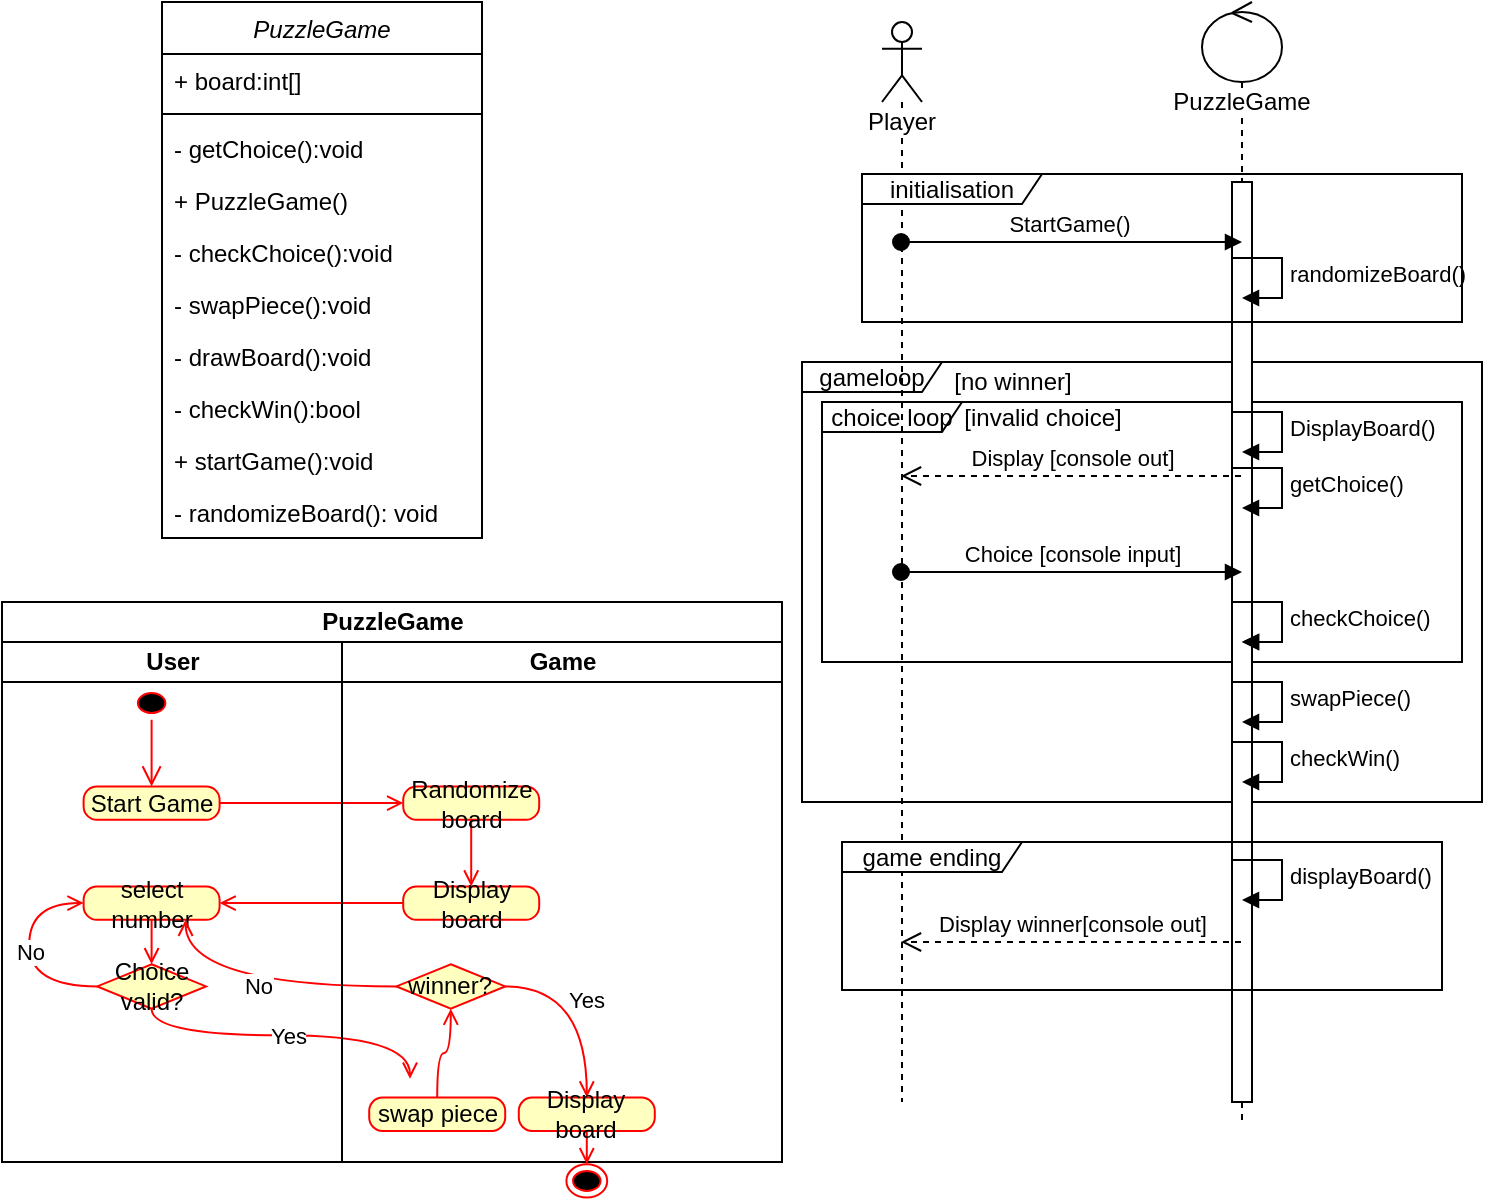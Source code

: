 <mxfile version="13.4.5" type="device"><diagram id="0JjW38_E1xpnHr6oXbvz" name="Page-1"><mxGraphModel dx="1874" dy="592" grid="1" gridSize="10" guides="1" tooltips="1" connect="1" arrows="1" fold="1" page="1" pageScale="1" pageWidth="850" pageHeight="1100" math="0" shadow="0"><root><mxCell id="0"/><mxCell id="1" parent="0"/><mxCell id="iq50R2xIAPz-FAph0I3O-53" value="gameloop" style="shape=umlFrame;whiteSpace=wrap;html=1;width=70;height=15;" parent="1" vertex="1"><mxGeometry x="270" y="190" width="340" height="220" as="geometry"/></mxCell><mxCell id="iq50R2xIAPz-FAph0I3O-57" value="choice loop" style="shape=umlFrame;whiteSpace=wrap;html=1;width=70;height=15;" parent="1" vertex="1"><mxGeometry x="280" y="210" width="320" height="130" as="geometry"/></mxCell><mxCell id="iq50R2xIAPz-FAph0I3O-1" value="Player" style="shape=umlLifeline;participant=umlActor;perimeter=lifelinePerimeter;whiteSpace=wrap;html=1;container=1;collapsible=0;recursiveResize=0;verticalAlign=top;spacingTop=36;labelBackgroundColor=#ffffff;outlineConnect=0;" parent="1" vertex="1"><mxGeometry x="310" y="20" width="20" height="540" as="geometry"/></mxCell><mxCell id="iq50R2xIAPz-FAph0I3O-2" value="PuzzleGame" style="shape=umlLifeline;participant=umlControl;perimeter=lifelinePerimeter;whiteSpace=wrap;html=1;container=1;collapsible=0;recursiveResize=0;verticalAlign=top;spacingTop=36;labelBackgroundColor=#ffffff;outlineConnect=0;" parent="1" vertex="1"><mxGeometry x="470" y="10" width="40" height="560" as="geometry"/></mxCell><mxCell id="iq50R2xIAPz-FAph0I3O-41" value="" style="html=1;points=[];perimeter=orthogonalPerimeter;" parent="iq50R2xIAPz-FAph0I3O-2" vertex="1"><mxGeometry x="15" y="90" width="10" height="460" as="geometry"/></mxCell><mxCell id="iq50R2xIAPz-FAph0I3O-45" value="randomizeBoard()" style="edgeStyle=orthogonalEdgeStyle;html=1;align=left;spacingLeft=2;endArrow=block;rounded=0;entryX=1;entryY=0;" parent="iq50R2xIAPz-FAph0I3O-2" edge="1"><mxGeometry relative="1" as="geometry"><mxPoint x="15" y="128" as="sourcePoint"/><Array as="points"><mxPoint x="40" y="128"/></Array><mxPoint x="20" y="148" as="targetPoint"/></mxGeometry></mxCell><mxCell id="iq50R2xIAPz-FAph0I3O-39" value="" style="group" parent="1" vertex="1" connectable="0"><mxGeometry x="-130" y="310" width="390" height="300" as="geometry"/></mxCell><mxCell id="iq50R2xIAPz-FAph0I3O-15" value="PuzzleGame" style="swimlane;html=1;childLayout=stackLayout;resizeParent=1;resizeParentMax=0;startSize=20;" parent="iq50R2xIAPz-FAph0I3O-39" vertex="1"><mxGeometry width="390" height="280" as="geometry"/></mxCell><mxCell id="iq50R2xIAPz-FAph0I3O-16" value="User" style="swimlane;html=1;startSize=20;" parent="iq50R2xIAPz-FAph0I3O-15" vertex="1"><mxGeometry y="20" width="170" height="260" as="geometry"/></mxCell><mxCell id="iq50R2xIAPz-FAph0I3O-17" value="" style="edgeStyle=orthogonalEdgeStyle;html=1;verticalAlign=bottom;endArrow=open;endSize=8;strokeColor=#ff0000;" parent="iq50R2xIAPz-FAph0I3O-16" source="iq50R2xIAPz-FAph0I3O-23" edge="1"><mxGeometry relative="1" as="geometry"><mxPoint x="74.8" y="72.222" as="targetPoint"/></mxGeometry></mxCell><mxCell id="iq50R2xIAPz-FAph0I3O-18" value="No" style="edgeStyle=orthogonalEdgeStyle;curved=1;rounded=0;orthogonalLoop=1;jettySize=auto;html=1;exitX=0;exitY=0.5;exitDx=0;exitDy=0;entryX=0;entryY=0.5;entryDx=0;entryDy=0;endArrow=open;endFill=0;strokeColor=#FF0000;" parent="iq50R2xIAPz-FAph0I3O-16" source="iq50R2xIAPz-FAph0I3O-19" target="iq50R2xIAPz-FAph0I3O-21" edge="1"><mxGeometry relative="1" as="geometry"><Array as="points"><mxPoint x="13.6" y="172.222"/><mxPoint x="13.6" y="130.556"/></Array></mxGeometry></mxCell><mxCell id="iq50R2xIAPz-FAph0I3O-19" value="Choice valid?" style="rhombus;whiteSpace=wrap;html=1;fillColor=#ffffc0;strokeColor=#ff0000;" parent="iq50R2xIAPz-FAph0I3O-16" vertex="1"><mxGeometry x="47.6" y="161.111" width="54.4" height="22.222" as="geometry"/></mxCell><mxCell id="iq50R2xIAPz-FAph0I3O-20" style="edgeStyle=orthogonalEdgeStyle;rounded=0;orthogonalLoop=1;jettySize=auto;html=1;exitX=0.5;exitY=1;exitDx=0;exitDy=0;entryX=0.5;entryY=0;entryDx=0;entryDy=0;endArrow=open;endFill=0;strokeColor=#FF0000;" parent="iq50R2xIAPz-FAph0I3O-16" source="iq50R2xIAPz-FAph0I3O-21" target="iq50R2xIAPz-FAph0I3O-19" edge="1"><mxGeometry relative="1" as="geometry"/></mxCell><mxCell id="iq50R2xIAPz-FAph0I3O-21" value="select number" style="rounded=1;whiteSpace=wrap;html=1;arcSize=40;fontColor=#000000;fillColor=#ffffc0;strokeColor=#ff0000;" parent="iq50R2xIAPz-FAph0I3O-16" vertex="1"><mxGeometry x="40.8" y="122.222" width="68" height="16.667" as="geometry"/></mxCell><mxCell id="iq50R2xIAPz-FAph0I3O-22" value="Start Game" style="rounded=1;whiteSpace=wrap;html=1;arcSize=40;fontColor=#000000;fillColor=#ffffc0;strokeColor=#ff0000;" parent="iq50R2xIAPz-FAph0I3O-16" vertex="1"><mxGeometry x="40.8" y="72.222" width="68" height="16.667" as="geometry"/></mxCell><mxCell id="iq50R2xIAPz-FAph0I3O-23" value="" style="ellipse;html=1;shape=startState;fillColor=#000000;strokeColor=#ff0000;" parent="iq50R2xIAPz-FAph0I3O-16" vertex="1"><mxGeometry x="64.6" y="22.222" width="20.4" height="16.667" as="geometry"/></mxCell><mxCell id="iq50R2xIAPz-FAph0I3O-24" value="" style="edgeStyle=orthogonalEdgeStyle;rounded=0;orthogonalLoop=1;jettySize=auto;html=1;endArrow=open;endFill=0;strokeColor=#FF0000;" parent="iq50R2xIAPz-FAph0I3O-15" source="iq50R2xIAPz-FAph0I3O-22" target="iq50R2xIAPz-FAph0I3O-35" edge="1"><mxGeometry relative="1" as="geometry"/></mxCell><mxCell id="iq50R2xIAPz-FAph0I3O-25" value="Yes" style="edgeStyle=orthogonalEdgeStyle;curved=1;rounded=0;orthogonalLoop=1;jettySize=auto;html=1;exitX=0.5;exitY=1;exitDx=0;exitDy=0;endArrow=open;endFill=0;strokeColor=#FF0000;" parent="iq50R2xIAPz-FAph0I3O-15" source="iq50R2xIAPz-FAph0I3O-19" edge="1"><mxGeometry relative="1" as="geometry"><mxPoint x="204.0" y="238.333" as="targetPoint"/><Array as="points"><mxPoint x="74.8" y="216.667"/><mxPoint x="204.0" y="216.667"/></Array></mxGeometry></mxCell><mxCell id="iq50R2xIAPz-FAph0I3O-26" value="No" style="edgeStyle=orthogonalEdgeStyle;curved=1;rounded=0;orthogonalLoop=1;jettySize=auto;html=1;exitX=0;exitY=0.5;exitDx=0;exitDy=0;entryX=0.75;entryY=1;entryDx=0;entryDy=0;endArrow=open;endFill=0;strokeColor=#FF0000;" parent="iq50R2xIAPz-FAph0I3O-15" source="iq50R2xIAPz-FAph0I3O-33" target="iq50R2xIAPz-FAph0I3O-21" edge="1"><mxGeometry relative="1" as="geometry"/></mxCell><mxCell id="iq50R2xIAPz-FAph0I3O-27" style="edgeStyle=orthogonalEdgeStyle;curved=1;rounded=0;orthogonalLoop=1;jettySize=auto;html=1;exitX=0;exitY=0.5;exitDx=0;exitDy=0;endArrow=open;endFill=0;strokeColor=#FF0000;" parent="iq50R2xIAPz-FAph0I3O-15" source="iq50R2xIAPz-FAph0I3O-31" target="iq50R2xIAPz-FAph0I3O-21" edge="1"><mxGeometry relative="1" as="geometry"/></mxCell><mxCell id="iq50R2xIAPz-FAph0I3O-28" value="Game" style="swimlane;html=1;startSize=20;" parent="iq50R2xIAPz-FAph0I3O-15" vertex="1"><mxGeometry x="170" y="20" width="220" height="260" as="geometry"/></mxCell><mxCell id="iq50R2xIAPz-FAph0I3O-29" style="edgeStyle=orthogonalEdgeStyle;curved=1;rounded=0;orthogonalLoop=1;jettySize=auto;html=1;exitX=0.5;exitY=0;exitDx=0;exitDy=0;entryX=0.5;entryY=1;entryDx=0;entryDy=0;endArrow=open;endFill=0;strokeColor=#FF0000;" parent="iq50R2xIAPz-FAph0I3O-28" source="iq50R2xIAPz-FAph0I3O-30" target="iq50R2xIAPz-FAph0I3O-33" edge="1"><mxGeometry relative="1" as="geometry"/></mxCell><mxCell id="iq50R2xIAPz-FAph0I3O-30" value="swap piece" style="rounded=1;whiteSpace=wrap;html=1;arcSize=40;fontColor=#000000;fillColor=#ffffc0;strokeColor=#ff0000;" parent="iq50R2xIAPz-FAph0I3O-28" vertex="1"><mxGeometry x="13.6" y="227.778" width="68" height="16.667" as="geometry"/></mxCell><mxCell id="iq50R2xIAPz-FAph0I3O-31" value="Display board" style="rounded=1;whiteSpace=wrap;html=1;arcSize=40;fontColor=#000000;fillColor=#ffffc0;strokeColor=#ff0000;" parent="iq50R2xIAPz-FAph0I3O-28" vertex="1"><mxGeometry x="30.6" y="122.222" width="68" height="16.667" as="geometry"/></mxCell><mxCell id="iq50R2xIAPz-FAph0I3O-32" value="Yes" style="edgeStyle=orthogonalEdgeStyle;curved=1;rounded=0;orthogonalLoop=1;jettySize=auto;html=1;exitX=1;exitY=0.5;exitDx=0;exitDy=0;endArrow=open;endFill=0;strokeColor=#FF0000;" parent="iq50R2xIAPz-FAph0I3O-28" source="iq50R2xIAPz-FAph0I3O-33" target="iq50R2xIAPz-FAph0I3O-38" edge="1"><mxGeometry relative="1" as="geometry"/></mxCell><mxCell id="iq50R2xIAPz-FAph0I3O-33" value="winner?" style="rhombus;whiteSpace=wrap;html=1;fillColor=#ffffc0;strokeColor=#ff0000;" parent="iq50R2xIAPz-FAph0I3O-28" vertex="1"><mxGeometry x="27.2" y="161.111" width="54.4" height="22.222" as="geometry"/></mxCell><mxCell id="iq50R2xIAPz-FAph0I3O-34" style="edgeStyle=orthogonalEdgeStyle;curved=1;rounded=0;orthogonalLoop=1;jettySize=auto;html=1;exitX=0.5;exitY=1;exitDx=0;exitDy=0;entryX=0.5;entryY=0;entryDx=0;entryDy=0;endArrow=open;endFill=0;strokeColor=#FF0000;" parent="iq50R2xIAPz-FAph0I3O-28" source="iq50R2xIAPz-FAph0I3O-35" target="iq50R2xIAPz-FAph0I3O-31" edge="1"><mxGeometry relative="1" as="geometry"/></mxCell><mxCell id="iq50R2xIAPz-FAph0I3O-35" value="Randomize board" style="rounded=1;whiteSpace=wrap;html=1;arcSize=40;fontColor=#000000;fillColor=#ffffc0;strokeColor=#ff0000;" parent="iq50R2xIAPz-FAph0I3O-28" vertex="1"><mxGeometry x="30.6" y="72.222" width="68" height="16.667" as="geometry"/></mxCell><mxCell id="iq50R2xIAPz-FAph0I3O-36" value="" style="ellipse;html=1;shape=endState;fillColor=#000000;strokeColor=#ff0000;" parent="iq50R2xIAPz-FAph0I3O-28" vertex="1"><mxGeometry x="112.2" y="261.111" width="20.4" height="16.667" as="geometry"/></mxCell><mxCell id="iq50R2xIAPz-FAph0I3O-37" style="edgeStyle=orthogonalEdgeStyle;curved=1;rounded=0;orthogonalLoop=1;jettySize=auto;html=1;exitX=0.5;exitY=1;exitDx=0;exitDy=0;entryX=0.5;entryY=0;entryDx=0;entryDy=0;endArrow=open;endFill=0;strokeColor=#FF0000;" parent="iq50R2xIAPz-FAph0I3O-28" source="iq50R2xIAPz-FAph0I3O-38" target="iq50R2xIAPz-FAph0I3O-36" edge="1"><mxGeometry relative="1" as="geometry"/></mxCell><mxCell id="iq50R2xIAPz-FAph0I3O-38" value="Display board" style="rounded=1;whiteSpace=wrap;html=1;arcSize=40;fontColor=#000000;fillColor=#ffffc0;strokeColor=#ff0000;" parent="iq50R2xIAPz-FAph0I3O-28" vertex="1"><mxGeometry x="88.4" y="227.778" width="68" height="16.667" as="geometry"/></mxCell><mxCell id="iq50R2xIAPz-FAph0I3O-4" value="PuzzleGame" style="swimlane;fontStyle=2;align=center;verticalAlign=top;childLayout=stackLayout;horizontal=1;startSize=26;horizontalStack=0;resizeParent=1;resizeLast=0;collapsible=1;marginBottom=0;rounded=0;shadow=0;strokeWidth=1;" parent="1" vertex="1"><mxGeometry x="-50" y="10" width="160" height="268" as="geometry"><mxRectangle x="230" y="140" width="160" height="26" as="alternateBounds"/></mxGeometry></mxCell><mxCell id="iq50R2xIAPz-FAph0I3O-5" value="+ board:int[]" style="text;align=left;verticalAlign=top;spacingLeft=4;spacingRight=4;overflow=hidden;rotatable=0;points=[[0,0.5],[1,0.5]];portConstraint=eastwest;" parent="iq50R2xIAPz-FAph0I3O-4" vertex="1"><mxGeometry y="26" width="160" height="26" as="geometry"/></mxCell><mxCell id="iq50R2xIAPz-FAph0I3O-6" value="" style="line;html=1;strokeWidth=1;align=left;verticalAlign=middle;spacingTop=-1;spacingLeft=3;spacingRight=3;rotatable=0;labelPosition=right;points=[];portConstraint=eastwest;" parent="iq50R2xIAPz-FAph0I3O-4" vertex="1"><mxGeometry y="52" width="160" height="8" as="geometry"/></mxCell><mxCell id="iq50R2xIAPz-FAph0I3O-7" value="- getChoice():void" style="text;align=left;verticalAlign=top;spacingLeft=4;spacingRight=4;overflow=hidden;rotatable=0;points=[[0,0.5],[1,0.5]];portConstraint=eastwest;rounded=0;shadow=0;html=0;" parent="iq50R2xIAPz-FAph0I3O-4" vertex="1"><mxGeometry y="60" width="160" height="26" as="geometry"/></mxCell><mxCell id="iq50R2xIAPz-FAph0I3O-8" value="+ PuzzleGame()" style="text;align=left;verticalAlign=top;spacingLeft=4;spacingRight=4;overflow=hidden;rotatable=0;points=[[0,0.5],[1,0.5]];portConstraint=eastwest;rounded=0;shadow=0;html=0;" parent="iq50R2xIAPz-FAph0I3O-4" vertex="1"><mxGeometry y="86" width="160" height="26" as="geometry"/></mxCell><mxCell id="iq50R2xIAPz-FAph0I3O-9" value="- checkChoice():void" style="text;align=left;verticalAlign=top;spacingLeft=4;spacingRight=4;overflow=hidden;rotatable=0;points=[[0,0.5],[1,0.5]];portConstraint=eastwest;" parent="iq50R2xIAPz-FAph0I3O-4" vertex="1"><mxGeometry y="112" width="160" height="26" as="geometry"/></mxCell><mxCell id="iq50R2xIAPz-FAph0I3O-10" value="- swapPiece():void" style="text;align=left;verticalAlign=top;spacingLeft=4;spacingRight=4;overflow=hidden;rotatable=0;points=[[0,0.5],[1,0.5]];portConstraint=eastwest;" parent="iq50R2xIAPz-FAph0I3O-4" vertex="1"><mxGeometry y="138" width="160" height="26" as="geometry"/></mxCell><mxCell id="iq50R2xIAPz-FAph0I3O-11" value="- drawBoard():void" style="text;align=left;verticalAlign=top;spacingLeft=4;spacingRight=4;overflow=hidden;rotatable=0;points=[[0,0.5],[1,0.5]];portConstraint=eastwest;" parent="iq50R2xIAPz-FAph0I3O-4" vertex="1"><mxGeometry y="164" width="160" height="26" as="geometry"/></mxCell><mxCell id="iq50R2xIAPz-FAph0I3O-12" value="- checkWin():bool" style="text;align=left;verticalAlign=top;spacingLeft=4;spacingRight=4;overflow=hidden;rotatable=0;points=[[0,0.5],[1,0.5]];portConstraint=eastwest;" parent="iq50R2xIAPz-FAph0I3O-4" vertex="1"><mxGeometry y="190" width="160" height="26" as="geometry"/></mxCell><mxCell id="iq50R2xIAPz-FAph0I3O-13" value="+ startGame():void" style="text;align=left;verticalAlign=top;spacingLeft=4;spacingRight=4;overflow=hidden;rotatable=0;points=[[0,0.5],[1,0.5]];portConstraint=eastwest;" parent="iq50R2xIAPz-FAph0I3O-4" vertex="1"><mxGeometry y="216" width="160" height="26" as="geometry"/></mxCell><mxCell id="iq50R2xIAPz-FAph0I3O-14" value="- randomizeBoard(): void" style="text;align=left;verticalAlign=top;spacingLeft=4;spacingRight=4;overflow=hidden;rotatable=0;points=[[0,0.5],[1,0.5]];portConstraint=eastwest;" parent="iq50R2xIAPz-FAph0I3O-4" vertex="1"><mxGeometry y="242" width="160" height="26" as="geometry"/></mxCell><mxCell id="iq50R2xIAPz-FAph0I3O-42" value="StartGame()&amp;nbsp;" style="html=1;verticalAlign=bottom;startArrow=oval;startFill=1;endArrow=block;startSize=8;" parent="1" edge="1"><mxGeometry width="60" relative="1" as="geometry"><mxPoint x="319.5" y="130" as="sourcePoint"/><mxPoint x="490" y="130" as="targetPoint"/></mxGeometry></mxCell><mxCell id="iq50R2xIAPz-FAph0I3O-48" value="DisplayBoard()" style="edgeStyle=orthogonalEdgeStyle;html=1;align=left;spacingLeft=2;endArrow=block;rounded=0;entryX=1;entryY=0;" parent="1" edge="1"><mxGeometry relative="1" as="geometry"><mxPoint x="485" y="215" as="sourcePoint"/><Array as="points"><mxPoint x="510" y="215"/></Array><mxPoint x="490" y="235" as="targetPoint"/></mxGeometry></mxCell><mxCell id="iq50R2xIAPz-FAph0I3O-49" value="Display [console out]" style="html=1;verticalAlign=bottom;endArrow=open;dashed=1;endSize=8;" parent="1" edge="1"><mxGeometry relative="1" as="geometry"><mxPoint x="489.5" y="247" as="sourcePoint"/><mxPoint x="319.5" y="247" as="targetPoint"/></mxGeometry></mxCell><mxCell id="iq50R2xIAPz-FAph0I3O-50" value="getChoice()" style="edgeStyle=orthogonalEdgeStyle;html=1;align=left;spacingLeft=2;endArrow=block;rounded=0;entryX=1;entryY=0;" parent="1" edge="1"><mxGeometry relative="1" as="geometry"><mxPoint x="485" y="243" as="sourcePoint"/><Array as="points"><mxPoint x="510" y="243"/></Array><mxPoint x="490" y="263" as="targetPoint"/></mxGeometry></mxCell><mxCell id="iq50R2xIAPz-FAph0I3O-51" value="Choice [console input]" style="html=1;verticalAlign=bottom;startArrow=oval;startFill=1;endArrow=block;startSize=8;" parent="1" edge="1"><mxGeometry width="60" relative="1" as="geometry"><mxPoint x="319.5" y="295" as="sourcePoint"/><mxPoint x="490" y="295" as="targetPoint"/></mxGeometry></mxCell><mxCell id="iq50R2xIAPz-FAph0I3O-52" value="initialisation" style="shape=umlFrame;whiteSpace=wrap;html=1;width=90;height=15;" parent="1" vertex="1"><mxGeometry x="300" y="96" width="300" height="74" as="geometry"/></mxCell><mxCell id="iq50R2xIAPz-FAph0I3O-54" value="[no winner]" style="text;html=1;align=center;verticalAlign=middle;resizable=0;points=[];autosize=1;" parent="1" vertex="1"><mxGeometry x="340" y="190" width="70" height="20" as="geometry"/></mxCell><mxCell id="iq50R2xIAPz-FAph0I3O-56" value="checkChoice()" style="edgeStyle=orthogonalEdgeStyle;html=1;align=left;spacingLeft=2;endArrow=block;rounded=0;entryX=1;entryY=0;" parent="1" edge="1"><mxGeometry relative="1" as="geometry"><mxPoint x="485" y="310" as="sourcePoint"/><Array as="points"><mxPoint x="510" y="310"/></Array><mxPoint x="490" y="330" as="targetPoint"/></mxGeometry></mxCell><mxCell id="iq50R2xIAPz-FAph0I3O-58" value="[invalid choice]" style="text;html=1;align=center;verticalAlign=middle;resizable=0;points=[];autosize=1;" parent="1" vertex="1"><mxGeometry x="345" y="208" width="90" height="20" as="geometry"/></mxCell><mxCell id="5D_HO_nWbADzRUvk6Xqu-1" value="checkChoice()" style="edgeStyle=orthogonalEdgeStyle;html=1;align=left;spacingLeft=2;endArrow=block;rounded=0;entryX=1;entryY=0;" parent="1" edge="1"><mxGeometry relative="1" as="geometry"><mxPoint x="485" y="310" as="sourcePoint"/><Array as="points"><mxPoint x="510" y="310"/><mxPoint x="510" y="330"/></Array><mxPoint x="490" y="330" as="targetPoint"/></mxGeometry></mxCell><mxCell id="5D_HO_nWbADzRUvk6Xqu-2" value="swapPiece()" style="edgeStyle=orthogonalEdgeStyle;html=1;align=left;spacingLeft=2;endArrow=block;rounded=0;entryX=1;entryY=0;" parent="1" edge="1"><mxGeometry relative="1" as="geometry"><mxPoint x="485" y="350" as="sourcePoint"/><Array as="points"><mxPoint x="510" y="350"/><mxPoint x="510" y="370"/></Array><mxPoint x="490" y="370" as="targetPoint"/></mxGeometry></mxCell><mxCell id="5D_HO_nWbADzRUvk6Xqu-3" value="checkWin()" style="edgeStyle=orthogonalEdgeStyle;html=1;align=left;spacingLeft=2;endArrow=block;rounded=0;entryX=1;entryY=0;" parent="1" edge="1"><mxGeometry x="-0.231" y="-8" relative="1" as="geometry"><mxPoint x="485" y="380" as="sourcePoint"/><Array as="points"><mxPoint x="510" y="380"/><mxPoint x="510" y="400"/></Array><mxPoint x="490" y="400" as="targetPoint"/><mxPoint x="8" y="8" as="offset"/></mxGeometry></mxCell><mxCell id="5D_HO_nWbADzRUvk6Xqu-5" value="game ending" style="shape=umlFrame;whiteSpace=wrap;html=1;width=90;height=15;" parent="1" vertex="1"><mxGeometry x="290" y="430" width="300" height="74" as="geometry"/></mxCell><mxCell id="5D_HO_nWbADzRUvk6Xqu-6" value="displayBoard()" style="edgeStyle=orthogonalEdgeStyle;html=1;align=left;spacingLeft=2;endArrow=block;rounded=0;entryX=1;entryY=0;" parent="1" edge="1"><mxGeometry x="-0.231" y="-8" relative="1" as="geometry"><mxPoint x="485" y="439" as="sourcePoint"/><Array as="points"><mxPoint x="510" y="439"/><mxPoint x="510" y="459"/></Array><mxPoint x="490" y="459" as="targetPoint"/><mxPoint x="8" y="8" as="offset"/></mxGeometry></mxCell><mxCell id="5D_HO_nWbADzRUvk6Xqu-7" value="Display winner[console out]" style="html=1;verticalAlign=bottom;endArrow=open;dashed=1;endSize=8;" parent="1" edge="1"><mxGeometry relative="1" as="geometry"><mxPoint x="489.5" y="480" as="sourcePoint"/><mxPoint x="319.5" y="480" as="targetPoint"/></mxGeometry></mxCell></root></mxGraphModel></diagram></mxfile>